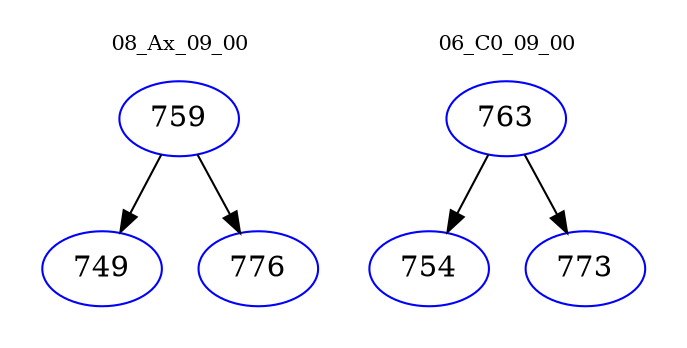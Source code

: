 digraph{
subgraph cluster_0 {
color = white
label = "08_Ax_09_00";
fontsize=10;
T0_759 [label="759", color="blue"]
T0_759 -> T0_749 [color="black"]
T0_749 [label="749", color="blue"]
T0_759 -> T0_776 [color="black"]
T0_776 [label="776", color="blue"]
}
subgraph cluster_1 {
color = white
label = "06_C0_09_00";
fontsize=10;
T1_763 [label="763", color="blue"]
T1_763 -> T1_754 [color="black"]
T1_754 [label="754", color="blue"]
T1_763 -> T1_773 [color="black"]
T1_773 [label="773", color="blue"]
}
}
